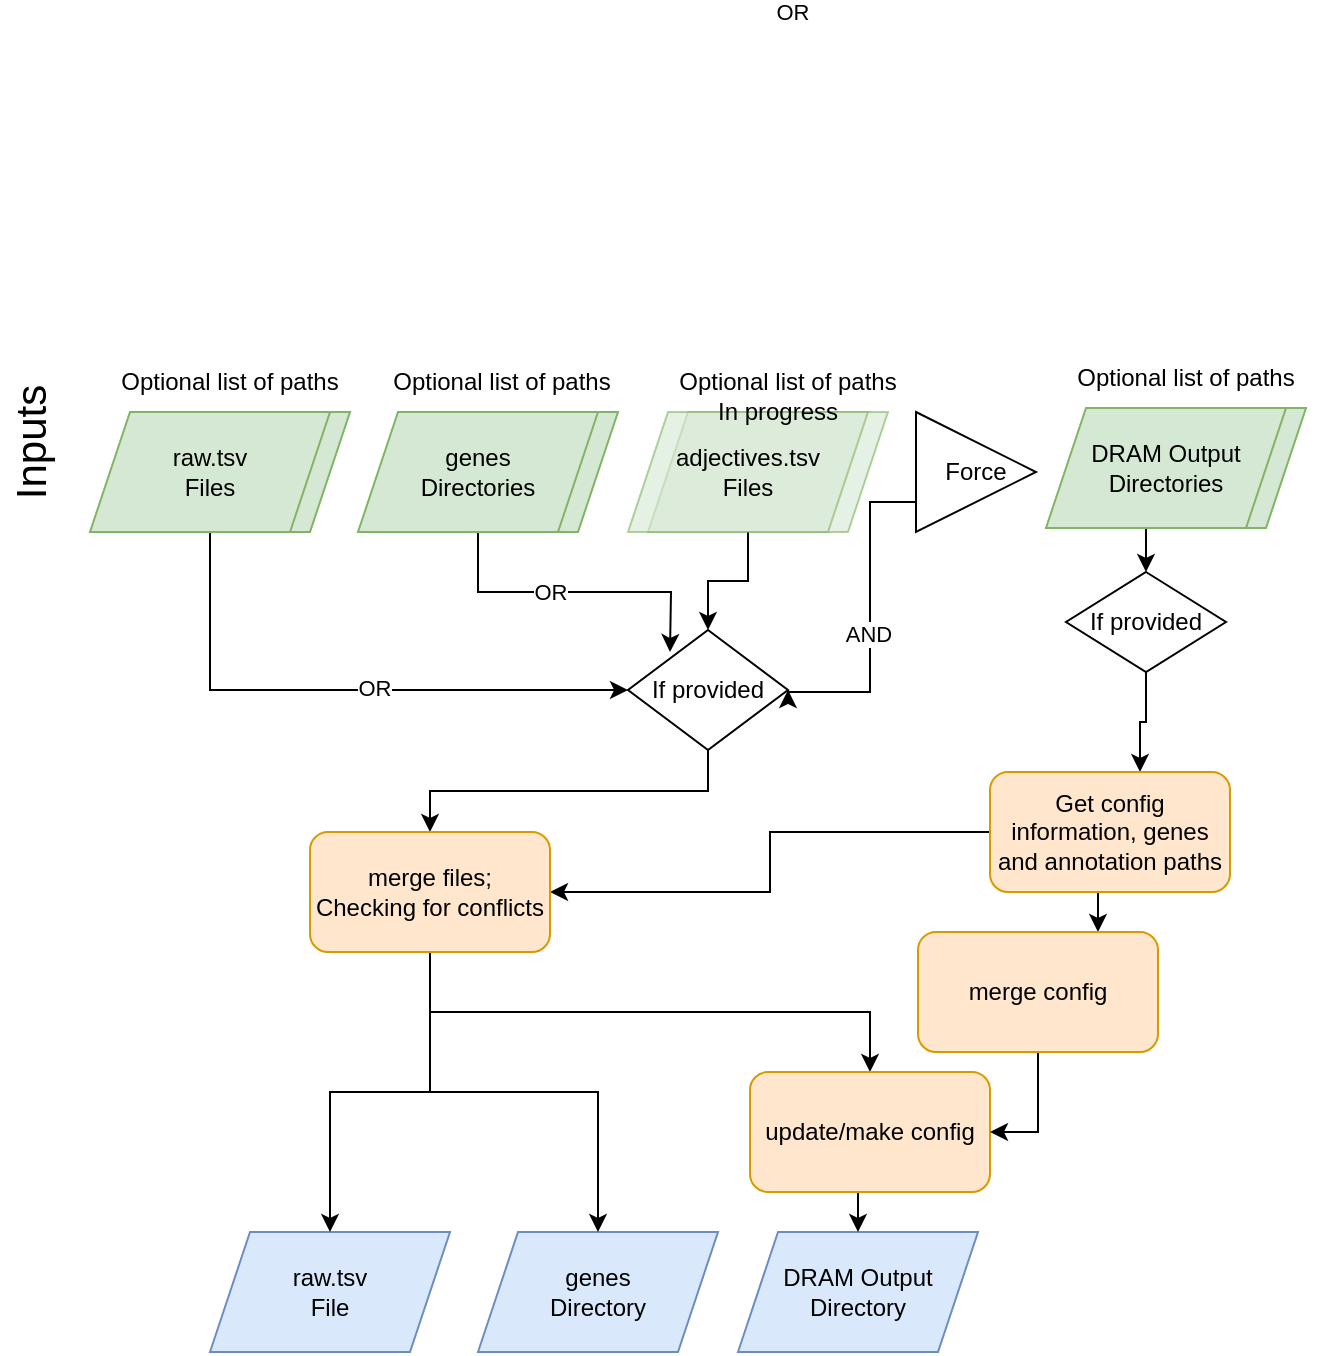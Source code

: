 <mxfile version="21.0.6" type="github">
  <diagram name="Page-1" id="3VVjTzhk1s7mqIIuyEGd">
    <mxGraphModel dx="783" dy="1423" grid="1" gridSize="10" guides="1" tooltips="1" connect="1" arrows="1" fold="1" page="1" pageScale="1" pageWidth="1169" pageHeight="827" math="0" shadow="0">
      <root>
        <mxCell id="0" />
        <mxCell id="1" parent="0" />
        <mxCell id="YDFuvRQ4YUPpPg_3yj8h-2" value="" style="shape=parallelogram;perimeter=parallelogramPerimeter;whiteSpace=wrap;html=1;fixedSize=1;fillColor=#d5e8d4;strokeColor=#82b366;" vertex="1" parent="1">
          <mxGeometry x="90" y="180" width="120" height="60" as="geometry" />
        </mxCell>
        <mxCell id="YDFuvRQ4YUPpPg_3yj8h-33" style="edgeStyle=orthogonalEdgeStyle;rounded=0;orthogonalLoop=1;jettySize=auto;html=1;exitX=0.5;exitY=1;exitDx=0;exitDy=0;entryX=0;entryY=0.5;entryDx=0;entryDy=0;" edge="1" parent="1" source="YDFuvRQ4YUPpPg_3yj8h-3" target="YDFuvRQ4YUPpPg_3yj8h-32">
          <mxGeometry relative="1" as="geometry" />
        </mxCell>
        <mxCell id="YDFuvRQ4YUPpPg_3yj8h-40" value="&lt;div&gt;OR&lt;br&gt;&lt;/div&gt;" style="edgeLabel;html=1;align=center;verticalAlign=middle;resizable=0;points=[];" vertex="1" connectable="0" parent="YDFuvRQ4YUPpPg_3yj8h-33">
          <mxGeometry x="0.114" y="1" relative="1" as="geometry">
            <mxPoint as="offset" />
          </mxGeometry>
        </mxCell>
        <mxCell id="YDFuvRQ4YUPpPg_3yj8h-3" value="&lt;div&gt;raw.tsv&lt;/div&gt;&lt;div&gt;Files&lt;br&gt;&lt;/div&gt;" style="shape=parallelogram;perimeter=parallelogramPerimeter;whiteSpace=wrap;html=1;fixedSize=1;fillColor=#d5e8d4;strokeColor=#82b366;" vertex="1" parent="1">
          <mxGeometry x="80" y="180" width="120" height="60" as="geometry" />
        </mxCell>
        <mxCell id="YDFuvRQ4YUPpPg_3yj8h-5" value="Optional list of paths" style="text;html=1;strokeColor=none;fillColor=none;align=center;verticalAlign=middle;whiteSpace=wrap;rounded=0;" vertex="1" parent="1">
          <mxGeometry x="80" y="150" width="140" height="30" as="geometry" />
        </mxCell>
        <mxCell id="YDFuvRQ4YUPpPg_3yj8h-6" value="" style="shape=parallelogram;perimeter=parallelogramPerimeter;whiteSpace=wrap;html=1;fixedSize=1;fillColor=#d5e8d4;strokeColor=#82b366;" vertex="1" parent="1">
          <mxGeometry x="224" y="180" width="120" height="60" as="geometry" />
        </mxCell>
        <mxCell id="YDFuvRQ4YUPpPg_3yj8h-34" style="edgeStyle=orthogonalEdgeStyle;rounded=0;orthogonalLoop=1;jettySize=auto;html=1;exitX=0.5;exitY=1;exitDx=0;exitDy=0;" edge="1" parent="1" source="YDFuvRQ4YUPpPg_3yj8h-7">
          <mxGeometry relative="1" as="geometry">
            <mxPoint x="370" y="300" as="targetPoint" />
          </mxGeometry>
        </mxCell>
        <mxCell id="YDFuvRQ4YUPpPg_3yj8h-39" value="OR" style="edgeLabel;html=1;align=center;verticalAlign=middle;resizable=0;points=[];" vertex="1" connectable="0" parent="YDFuvRQ4YUPpPg_3yj8h-34">
          <mxGeometry x="-0.526" relative="1" as="geometry">
            <mxPoint x="29" as="offset" />
          </mxGeometry>
        </mxCell>
        <mxCell id="YDFuvRQ4YUPpPg_3yj8h-7" value="&lt;div&gt;genes&lt;br&gt;&lt;/div&gt;&lt;div&gt;Directories&lt;br&gt;&lt;/div&gt;" style="shape=parallelogram;perimeter=parallelogramPerimeter;whiteSpace=wrap;html=1;fixedSize=1;fillColor=#d5e8d4;strokeColor=#82b366;" vertex="1" parent="1">
          <mxGeometry x="214" y="180" width="120" height="60" as="geometry" />
        </mxCell>
        <mxCell id="YDFuvRQ4YUPpPg_3yj8h-8" value="Optional list of paths" style="text;html=1;strokeColor=none;fillColor=none;align=center;verticalAlign=middle;whiteSpace=wrap;rounded=0;" vertex="1" parent="1">
          <mxGeometry x="216" y="150" width="140" height="30" as="geometry" />
        </mxCell>
        <mxCell id="YDFuvRQ4YUPpPg_3yj8h-9" value="" style="shape=parallelogram;perimeter=parallelogramPerimeter;whiteSpace=wrap;html=1;fixedSize=1;fillColor=#d5e8d4;strokeColor=#82b366;" vertex="1" parent="1">
          <mxGeometry x="568" y="178" width="120" height="60" as="geometry" />
        </mxCell>
        <mxCell id="YDFuvRQ4YUPpPg_3yj8h-43" style="edgeStyle=orthogonalEdgeStyle;rounded=0;orthogonalLoop=1;jettySize=auto;html=1;exitX=0.5;exitY=1;exitDx=0;exitDy=0;entryX=0.5;entryY=0;entryDx=0;entryDy=0;" edge="1" parent="1" source="YDFuvRQ4YUPpPg_3yj8h-10" target="YDFuvRQ4YUPpPg_3yj8h-17">
          <mxGeometry relative="1" as="geometry" />
        </mxCell>
        <mxCell id="YDFuvRQ4YUPpPg_3yj8h-10" value="DRAM Output Directories" style="shape=parallelogram;perimeter=parallelogramPerimeter;whiteSpace=wrap;html=1;fixedSize=1;fillColor=#d5e8d4;strokeColor=#82b366;" vertex="1" parent="1">
          <mxGeometry x="558" y="178" width="120" height="60" as="geometry" />
        </mxCell>
        <mxCell id="YDFuvRQ4YUPpPg_3yj8h-11" value="Optional list of paths" style="text;html=1;strokeColor=none;fillColor=none;align=center;verticalAlign=middle;whiteSpace=wrap;rounded=0;" vertex="1" parent="1">
          <mxGeometry x="558" y="148" width="140" height="30" as="geometry" />
        </mxCell>
        <mxCell id="YDFuvRQ4YUPpPg_3yj8h-12" value="&lt;font style=&quot;font-size: 13px;&quot;&gt;&lt;font style=&quot;font-size: 14px;&quot;&gt;&lt;font style=&quot;font-size: 15px;&quot;&gt;&lt;font style=&quot;font-size: 16px;&quot;&gt;&lt;font style=&quot;font-size: 17px;&quot;&gt;&lt;font style=&quot;font-size: 18px;&quot;&gt;&lt;font style=&quot;font-size: 19px;&quot;&gt;&lt;font style=&quot;font-size: 20px;&quot;&gt;&lt;font style=&quot;font-size: 21px;&quot;&gt;Inputs&lt;/font&gt;&lt;/font&gt;&lt;/font&gt;&lt;/font&gt;&lt;/font&gt;&lt;/font&gt;&lt;/font&gt;&lt;/font&gt;&lt;/font&gt;" style="text;html=1;strokeColor=none;fillColor=none;align=center;verticalAlign=middle;whiteSpace=wrap;rounded=0;rotation=-90;" vertex="1" parent="1">
          <mxGeometry x="-20" y="180" width="140" height="30" as="geometry" />
        </mxCell>
        <mxCell id="YDFuvRQ4YUPpPg_3yj8h-13" value="" style="shape=parallelogram;perimeter=parallelogramPerimeter;whiteSpace=wrap;html=1;fixedSize=1;fillColor=#d5e8d4;strokeColor=#82b366;opacity=60;" vertex="1" parent="1">
          <mxGeometry x="359" y="180" width="120" height="60" as="geometry" />
        </mxCell>
        <mxCell id="YDFuvRQ4YUPpPg_3yj8h-35" style="edgeStyle=orthogonalEdgeStyle;rounded=0;orthogonalLoop=1;jettySize=auto;html=1;exitX=0.5;exitY=1;exitDx=0;exitDy=0;entryX=0.5;entryY=0;entryDx=0;entryDy=0;" edge="1" parent="1" source="YDFuvRQ4YUPpPg_3yj8h-14" target="YDFuvRQ4YUPpPg_3yj8h-32">
          <mxGeometry relative="1" as="geometry" />
        </mxCell>
        <mxCell id="YDFuvRQ4YUPpPg_3yj8h-38" value="OR" style="edgeLabel;html=1;align=center;verticalAlign=middle;resizable=0;points=[];" vertex="1" connectable="0" parent="YDFuvRQ4YUPpPg_3yj8h-35">
          <mxGeometry x="-0.333" y="3" relative="1" as="geometry">
            <mxPoint x="19" y="-283" as="offset" />
          </mxGeometry>
        </mxCell>
        <mxCell id="YDFuvRQ4YUPpPg_3yj8h-14" value="&lt;div&gt;adjectives.tsv&lt;/div&gt;&lt;div&gt;Files&lt;br&gt;&lt;/div&gt;" style="shape=parallelogram;perimeter=parallelogramPerimeter;whiteSpace=wrap;html=1;fixedSize=1;fillColor=#d5e8d4;strokeColor=#82b366;opacity=60;" vertex="1" parent="1">
          <mxGeometry x="349" y="180" width="120" height="60" as="geometry" />
        </mxCell>
        <mxCell id="YDFuvRQ4YUPpPg_3yj8h-15" value="Optional list of paths" style="text;html=1;strokeColor=none;fillColor=none;align=center;verticalAlign=middle;whiteSpace=wrap;rounded=0;opacity=60;" vertex="1" parent="1">
          <mxGeometry x="359" y="150" width="140" height="30" as="geometry" />
        </mxCell>
        <mxCell id="YDFuvRQ4YUPpPg_3yj8h-16" value="In progress" style="text;html=1;strokeColor=none;fillColor=none;align=center;verticalAlign=middle;whiteSpace=wrap;rounded=0;opacity=60;" vertex="1" parent="1">
          <mxGeometry x="354" y="165" width="140" height="30" as="geometry" />
        </mxCell>
        <mxCell id="YDFuvRQ4YUPpPg_3yj8h-44" style="edgeStyle=orthogonalEdgeStyle;rounded=0;orthogonalLoop=1;jettySize=auto;html=1;exitX=0.5;exitY=1;exitDx=0;exitDy=0;entryX=0.625;entryY=0;entryDx=0;entryDy=0;entryPerimeter=0;" edge="1" parent="1" source="YDFuvRQ4YUPpPg_3yj8h-17" target="YDFuvRQ4YUPpPg_3yj8h-19">
          <mxGeometry relative="1" as="geometry" />
        </mxCell>
        <mxCell id="YDFuvRQ4YUPpPg_3yj8h-17" value="If provided" style="rhombus;whiteSpace=wrap;html=1;" vertex="1" parent="1">
          <mxGeometry x="568" y="260" width="80" height="50" as="geometry" />
        </mxCell>
        <mxCell id="YDFuvRQ4YUPpPg_3yj8h-41" style="edgeStyle=orthogonalEdgeStyle;rounded=0;orthogonalLoop=1;jettySize=auto;html=1;exitX=0.5;exitY=1;exitDx=0;exitDy=0;entryX=1;entryY=0.5;entryDx=0;entryDy=0;" edge="1" parent="1" source="YDFuvRQ4YUPpPg_3yj8h-18" target="YDFuvRQ4YUPpPg_3yj8h-32">
          <mxGeometry relative="1" as="geometry">
            <Array as="points">
              <mxPoint x="470" y="225" />
              <mxPoint x="470" y="320" />
            </Array>
          </mxGeometry>
        </mxCell>
        <mxCell id="YDFuvRQ4YUPpPg_3yj8h-42" value="&lt;div&gt;AND&lt;/div&gt;" style="edgeLabel;html=1;align=center;verticalAlign=middle;resizable=0;points=[];" vertex="1" connectable="0" parent="YDFuvRQ4YUPpPg_3yj8h-41">
          <mxGeometry x="-0.153" relative="1" as="geometry">
            <mxPoint x="-1" y="38" as="offset" />
          </mxGeometry>
        </mxCell>
        <mxCell id="YDFuvRQ4YUPpPg_3yj8h-18" value="Force" style="triangle;whiteSpace=wrap;html=1;" vertex="1" parent="1">
          <mxGeometry x="493" y="180" width="60" height="60" as="geometry" />
        </mxCell>
        <mxCell id="YDFuvRQ4YUPpPg_3yj8h-49" style="edgeStyle=orthogonalEdgeStyle;rounded=0;orthogonalLoop=1;jettySize=auto;html=1;exitX=0;exitY=0.5;exitDx=0;exitDy=0;" edge="1" parent="1" source="YDFuvRQ4YUPpPg_3yj8h-19" target="YDFuvRQ4YUPpPg_3yj8h-45">
          <mxGeometry relative="1" as="geometry" />
        </mxCell>
        <mxCell id="YDFuvRQ4YUPpPg_3yj8h-54" style="edgeStyle=orthogonalEdgeStyle;rounded=0;orthogonalLoop=1;jettySize=auto;html=1;exitX=0.5;exitY=1;exitDx=0;exitDy=0;entryX=0.75;entryY=0;entryDx=0;entryDy=0;" edge="1" parent="1" source="YDFuvRQ4YUPpPg_3yj8h-19" target="YDFuvRQ4YUPpPg_3yj8h-53">
          <mxGeometry relative="1" as="geometry" />
        </mxCell>
        <mxCell id="YDFuvRQ4YUPpPg_3yj8h-19" value="Get config information, genes and annotation paths" style="rounded=1;whiteSpace=wrap;html=1;fillColor=#ffe6cc;strokeColor=#d79b00;" vertex="1" parent="1">
          <mxGeometry x="530" y="360" width="120" height="60" as="geometry" />
        </mxCell>
        <mxCell id="YDFuvRQ4YUPpPg_3yj8h-25" value="&lt;div&gt;raw.tsv&lt;/div&gt;&lt;div&gt;File&lt;/div&gt;" style="shape=parallelogram;perimeter=parallelogramPerimeter;whiteSpace=wrap;html=1;fixedSize=1;fillColor=#dae8fc;strokeColor=#6c8ebf;" vertex="1" parent="1">
          <mxGeometry x="140" y="590" width="120" height="60" as="geometry" />
        </mxCell>
        <mxCell id="YDFuvRQ4YUPpPg_3yj8h-27" value="&lt;div&gt;genes&lt;br&gt;&lt;/div&gt;&lt;div&gt;Directory&lt;/div&gt;" style="shape=parallelogram;perimeter=parallelogramPerimeter;whiteSpace=wrap;html=1;fixedSize=1;fillColor=#dae8fc;strokeColor=#6c8ebf;" vertex="1" parent="1">
          <mxGeometry x="274" y="590" width="120" height="60" as="geometry" />
        </mxCell>
        <mxCell id="YDFuvRQ4YUPpPg_3yj8h-31" value="DRAM Output Directory" style="shape=parallelogram;perimeter=parallelogramPerimeter;whiteSpace=wrap;html=1;fixedSize=1;fillColor=#dae8fc;strokeColor=#6c8ebf;" vertex="1" parent="1">
          <mxGeometry x="404" y="590" width="120" height="60" as="geometry" />
        </mxCell>
        <mxCell id="YDFuvRQ4YUPpPg_3yj8h-50" style="edgeStyle=orthogonalEdgeStyle;rounded=0;orthogonalLoop=1;jettySize=auto;html=1;exitX=0.5;exitY=1;exitDx=0;exitDy=0;entryX=0.5;entryY=0;entryDx=0;entryDy=0;" edge="1" parent="1" source="YDFuvRQ4YUPpPg_3yj8h-32" target="YDFuvRQ4YUPpPg_3yj8h-45">
          <mxGeometry relative="1" as="geometry" />
        </mxCell>
        <mxCell id="YDFuvRQ4YUPpPg_3yj8h-32" value="If provided" style="rhombus;whiteSpace=wrap;html=1;" vertex="1" parent="1">
          <mxGeometry x="349" y="289" width="80" height="60" as="geometry" />
        </mxCell>
        <mxCell id="YDFuvRQ4YUPpPg_3yj8h-56" style="edgeStyle=orthogonalEdgeStyle;rounded=0;orthogonalLoop=1;jettySize=auto;html=1;exitX=0.5;exitY=1;exitDx=0;exitDy=0;entryX=0.5;entryY=0;entryDx=0;entryDy=0;" edge="1" parent="1" source="YDFuvRQ4YUPpPg_3yj8h-45" target="YDFuvRQ4YUPpPg_3yj8h-48">
          <mxGeometry relative="1" as="geometry" />
        </mxCell>
        <mxCell id="YDFuvRQ4YUPpPg_3yj8h-58" style="edgeStyle=orthogonalEdgeStyle;rounded=0;orthogonalLoop=1;jettySize=auto;html=1;exitX=0.5;exitY=1;exitDx=0;exitDy=0;" edge="1" parent="1" source="YDFuvRQ4YUPpPg_3yj8h-45" target="YDFuvRQ4YUPpPg_3yj8h-25">
          <mxGeometry relative="1" as="geometry" />
        </mxCell>
        <mxCell id="YDFuvRQ4YUPpPg_3yj8h-59" style="edgeStyle=orthogonalEdgeStyle;rounded=0;orthogonalLoop=1;jettySize=auto;html=1;exitX=0.5;exitY=1;exitDx=0;exitDy=0;entryX=0.5;entryY=0;entryDx=0;entryDy=0;" edge="1" parent="1" source="YDFuvRQ4YUPpPg_3yj8h-45" target="YDFuvRQ4YUPpPg_3yj8h-27">
          <mxGeometry relative="1" as="geometry" />
        </mxCell>
        <mxCell id="YDFuvRQ4YUPpPg_3yj8h-45" value="&lt;div&gt;merge files;&lt;/div&gt;&lt;div&gt;Checking for conflicts&lt;br&gt;&lt;/div&gt;" style="rounded=1;whiteSpace=wrap;html=1;fillColor=#ffe6cc;strokeColor=#d79b00;" vertex="1" parent="1">
          <mxGeometry x="190" y="390" width="120" height="60" as="geometry" />
        </mxCell>
        <mxCell id="YDFuvRQ4YUPpPg_3yj8h-57" style="edgeStyle=orthogonalEdgeStyle;rounded=0;orthogonalLoop=1;jettySize=auto;html=1;exitX=0.5;exitY=1;exitDx=0;exitDy=0;entryX=0.5;entryY=0;entryDx=0;entryDy=0;" edge="1" parent="1" source="YDFuvRQ4YUPpPg_3yj8h-48" target="YDFuvRQ4YUPpPg_3yj8h-31">
          <mxGeometry relative="1" as="geometry" />
        </mxCell>
        <mxCell id="YDFuvRQ4YUPpPg_3yj8h-48" value="update/make config" style="rounded=1;whiteSpace=wrap;html=1;fillColor=#ffe6cc;strokeColor=#d79b00;" vertex="1" parent="1">
          <mxGeometry x="410" y="510" width="120" height="60" as="geometry" />
        </mxCell>
        <mxCell id="YDFuvRQ4YUPpPg_3yj8h-55" style="edgeStyle=orthogonalEdgeStyle;rounded=0;orthogonalLoop=1;jettySize=auto;html=1;exitX=0.5;exitY=1;exitDx=0;exitDy=0;entryX=1;entryY=0.5;entryDx=0;entryDy=0;" edge="1" parent="1" source="YDFuvRQ4YUPpPg_3yj8h-53" target="YDFuvRQ4YUPpPg_3yj8h-48">
          <mxGeometry relative="1" as="geometry" />
        </mxCell>
        <mxCell id="YDFuvRQ4YUPpPg_3yj8h-53" value="merge config" style="rounded=1;whiteSpace=wrap;html=1;fillColor=#ffe6cc;strokeColor=#d79b00;" vertex="1" parent="1">
          <mxGeometry x="494" y="440" width="120" height="60" as="geometry" />
        </mxCell>
      </root>
    </mxGraphModel>
  </diagram>
</mxfile>
